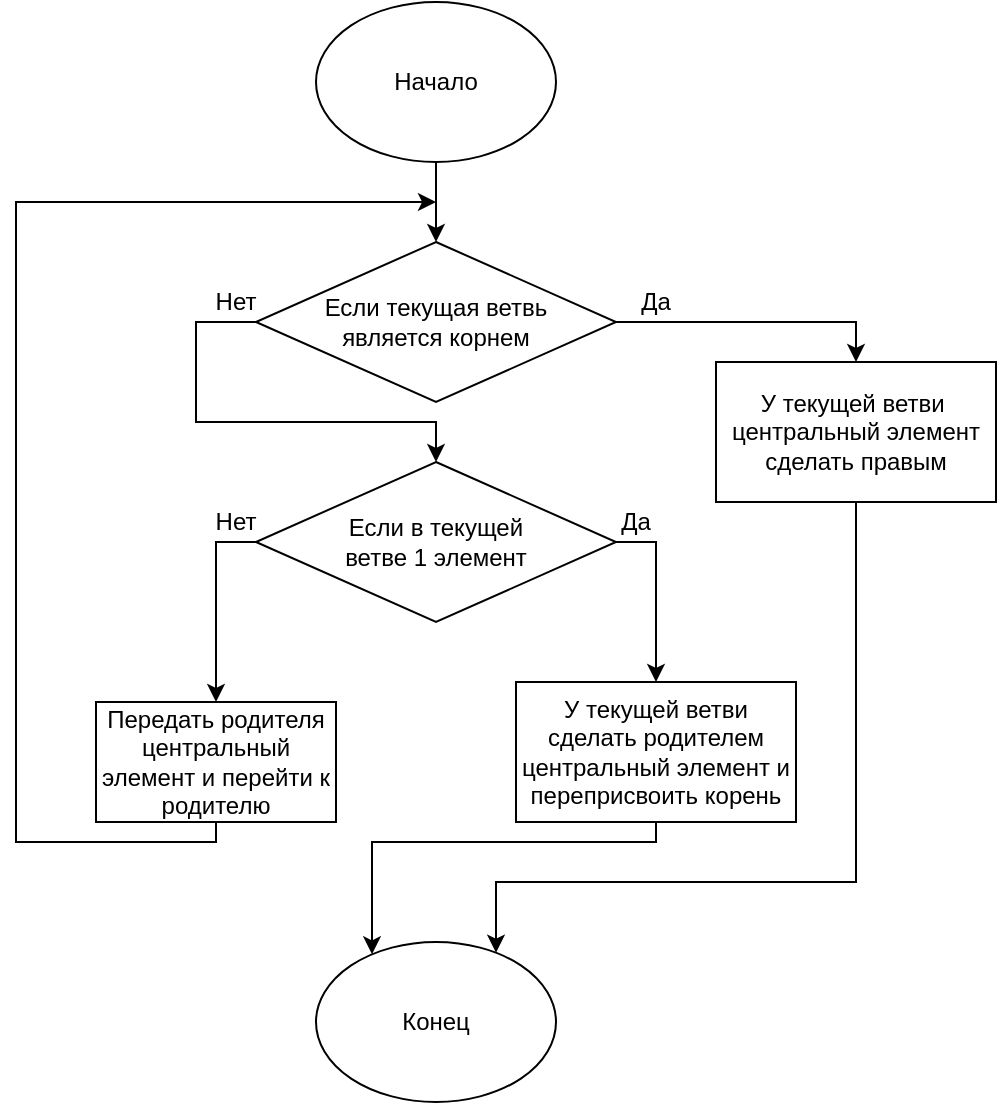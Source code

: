 <mxfile version="15.8.7" type="device"><diagram id="IaAWsMpNr7aefO2oVPF2" name="Страница 1"><mxGraphModel dx="433" dy="693" grid="1" gridSize="10" guides="1" tooltips="1" connect="1" arrows="1" fold="1" page="1" pageScale="1" pageWidth="827" pageHeight="1169" math="0" shadow="0"><root><mxCell id="0"/><mxCell id="1" parent="0"/><mxCell id="PuCWx2pay1XF5gcLZuPW-11" style="edgeStyle=orthogonalEdgeStyle;rounded=0;orthogonalLoop=1;jettySize=auto;html=1;" edge="1" parent="1" source="PuCWx2pay1XF5gcLZuPW-1" target="PuCWx2pay1XF5gcLZuPW-3"><mxGeometry relative="1" as="geometry"/></mxCell><mxCell id="PuCWx2pay1XF5gcLZuPW-1" value="Начало" style="ellipse;whiteSpace=wrap;html=1;" vertex="1" parent="1"><mxGeometry x="290" y="90" width="120" height="80" as="geometry"/></mxCell><mxCell id="PuCWx2pay1XF5gcLZuPW-2" value="Конец" style="ellipse;whiteSpace=wrap;html=1;" vertex="1" parent="1"><mxGeometry x="290" y="560" width="120" height="80" as="geometry"/></mxCell><mxCell id="PuCWx2pay1XF5gcLZuPW-12" style="edgeStyle=orthogonalEdgeStyle;rounded=0;orthogonalLoop=1;jettySize=auto;html=1;entryX=0.5;entryY=0;entryDx=0;entryDy=0;" edge="1" parent="1" source="PuCWx2pay1XF5gcLZuPW-3" target="PuCWx2pay1XF5gcLZuPW-4"><mxGeometry relative="1" as="geometry"><Array as="points"><mxPoint x="230" y="250"/><mxPoint x="230" y="300"/><mxPoint x="350" y="300"/></Array></mxGeometry></mxCell><mxCell id="PuCWx2pay1XF5gcLZuPW-13" style="edgeStyle=orthogonalEdgeStyle;rounded=0;orthogonalLoop=1;jettySize=auto;html=1;" edge="1" parent="1" source="PuCWx2pay1XF5gcLZuPW-3" target="PuCWx2pay1XF5gcLZuPW-7"><mxGeometry relative="1" as="geometry"><Array as="points"><mxPoint x="560" y="250"/></Array></mxGeometry></mxCell><mxCell id="PuCWx2pay1XF5gcLZuPW-3" value="Если текущая ветвь &lt;br&gt;является корнем" style="rhombus;whiteSpace=wrap;html=1;" vertex="1" parent="1"><mxGeometry x="260" y="210" width="180" height="80" as="geometry"/></mxCell><mxCell id="PuCWx2pay1XF5gcLZuPW-9" style="edgeStyle=orthogonalEdgeStyle;rounded=0;orthogonalLoop=1;jettySize=auto;html=1;" edge="1" parent="1" source="PuCWx2pay1XF5gcLZuPW-4" target="PuCWx2pay1XF5gcLZuPW-8"><mxGeometry relative="1" as="geometry"><Array as="points"><mxPoint x="240" y="360"/></Array></mxGeometry></mxCell><mxCell id="PuCWx2pay1XF5gcLZuPW-15" style="edgeStyle=orthogonalEdgeStyle;rounded=0;orthogonalLoop=1;jettySize=auto;html=1;" edge="1" parent="1" source="PuCWx2pay1XF5gcLZuPW-4" target="PuCWx2pay1XF5gcLZuPW-6"><mxGeometry relative="1" as="geometry"><Array as="points"><mxPoint x="460" y="360"/></Array></mxGeometry></mxCell><mxCell id="PuCWx2pay1XF5gcLZuPW-4" value="Если в текущей &lt;br&gt;ветве 1 элемент" style="rhombus;whiteSpace=wrap;html=1;" vertex="1" parent="1"><mxGeometry x="260" y="320" width="180" height="80" as="geometry"/></mxCell><mxCell id="PuCWx2pay1XF5gcLZuPW-16" style="edgeStyle=orthogonalEdgeStyle;rounded=0;orthogonalLoop=1;jettySize=auto;html=1;" edge="1" parent="1" source="PuCWx2pay1XF5gcLZuPW-6" target="PuCWx2pay1XF5gcLZuPW-2"><mxGeometry relative="1" as="geometry"><Array as="points"><mxPoint x="460" y="510"/><mxPoint x="318" y="510"/></Array></mxGeometry></mxCell><mxCell id="PuCWx2pay1XF5gcLZuPW-6" value="У текущей ветви сделать родителем центральный элемент и переприсвоить корень" style="rounded=0;whiteSpace=wrap;html=1;" vertex="1" parent="1"><mxGeometry x="390" y="430" width="140" height="70" as="geometry"/></mxCell><mxCell id="PuCWx2pay1XF5gcLZuPW-14" style="edgeStyle=orthogonalEdgeStyle;rounded=0;orthogonalLoop=1;jettySize=auto;html=1;" edge="1" parent="1" source="PuCWx2pay1XF5gcLZuPW-7" target="PuCWx2pay1XF5gcLZuPW-2"><mxGeometry relative="1" as="geometry"><Array as="points"><mxPoint x="560" y="530"/><mxPoint x="380" y="530"/></Array></mxGeometry></mxCell><mxCell id="PuCWx2pay1XF5gcLZuPW-7" value="У текущей ветви&amp;nbsp; центральный элемент сделать правым" style="rounded=0;whiteSpace=wrap;html=1;" vertex="1" parent="1"><mxGeometry x="490" y="270" width="140" height="70" as="geometry"/></mxCell><mxCell id="PuCWx2pay1XF5gcLZuPW-10" style="edgeStyle=orthogonalEdgeStyle;rounded=0;orthogonalLoop=1;jettySize=auto;html=1;" edge="1" parent="1" source="PuCWx2pay1XF5gcLZuPW-8"><mxGeometry relative="1" as="geometry"><mxPoint x="350" y="190" as="targetPoint"/><Array as="points"><mxPoint x="240" y="510"/><mxPoint x="140" y="510"/><mxPoint x="140" y="190"/></Array></mxGeometry></mxCell><mxCell id="PuCWx2pay1XF5gcLZuPW-8" value="Передать родителя центральный элемент и перейти к родителю" style="rounded=0;whiteSpace=wrap;html=1;" vertex="1" parent="1"><mxGeometry x="180" y="440" width="120" height="60" as="geometry"/></mxCell><mxCell id="PuCWx2pay1XF5gcLZuPW-17" value="Да" style="text;html=1;strokeColor=none;fillColor=none;align=center;verticalAlign=middle;whiteSpace=wrap;rounded=0;" vertex="1" parent="1"><mxGeometry x="440" y="230" width="40" height="20" as="geometry"/></mxCell><mxCell id="PuCWx2pay1XF5gcLZuPW-18" value="Да" style="text;html=1;strokeColor=none;fillColor=none;align=center;verticalAlign=middle;whiteSpace=wrap;rounded=0;" vertex="1" parent="1"><mxGeometry x="430" y="340" width="40" height="20" as="geometry"/></mxCell><mxCell id="PuCWx2pay1XF5gcLZuPW-19" value="Нет" style="text;html=1;strokeColor=none;fillColor=none;align=center;verticalAlign=middle;whiteSpace=wrap;rounded=0;" vertex="1" parent="1"><mxGeometry x="230" y="230" width="40" height="20" as="geometry"/></mxCell><mxCell id="PuCWx2pay1XF5gcLZuPW-20" value="Нет" style="text;html=1;strokeColor=none;fillColor=none;align=center;verticalAlign=middle;whiteSpace=wrap;rounded=0;" vertex="1" parent="1"><mxGeometry x="230" y="340" width="40" height="20" as="geometry"/></mxCell></root></mxGraphModel></diagram></mxfile>